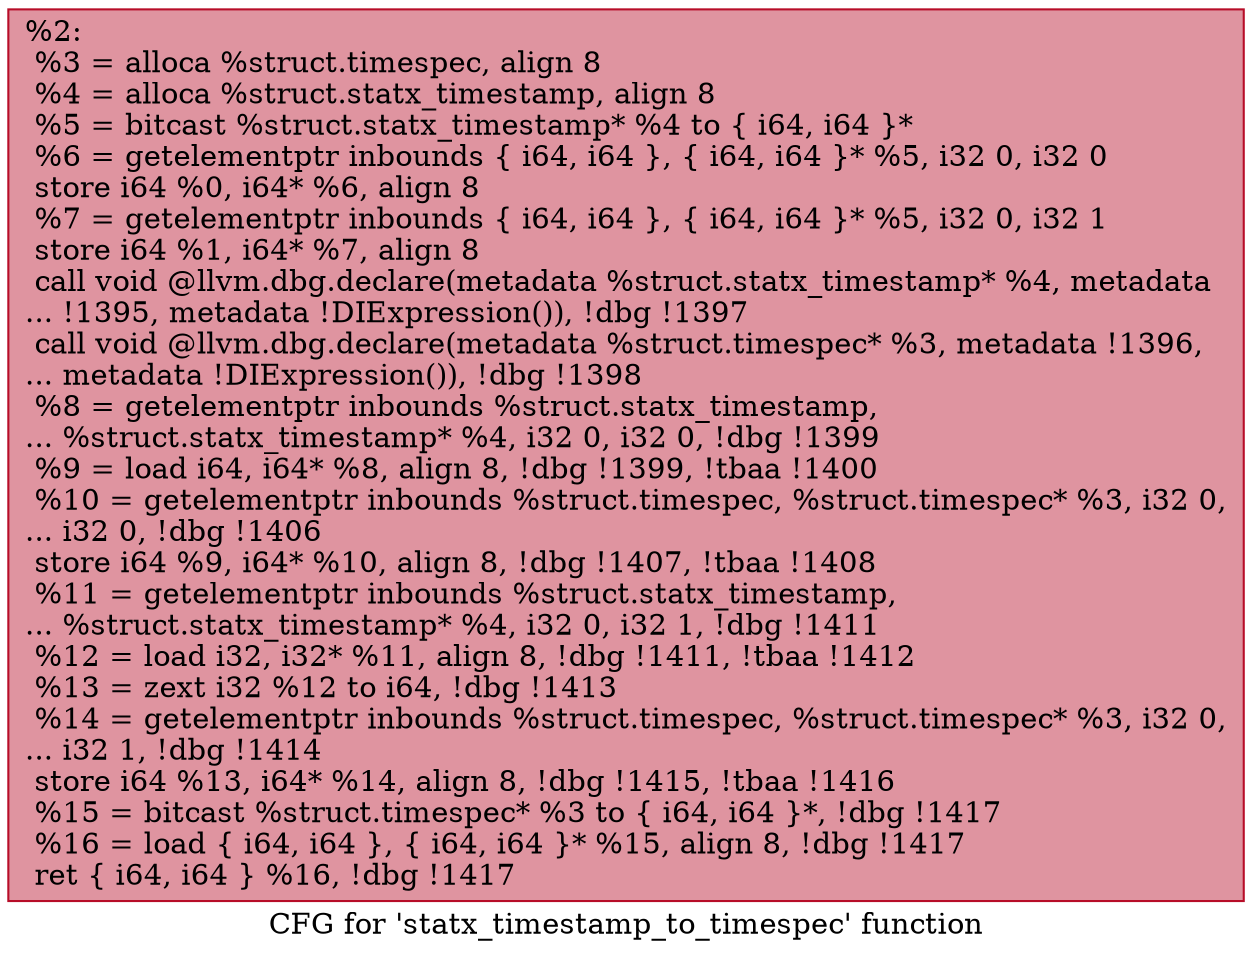 digraph "CFG for 'statx_timestamp_to_timespec' function" {
	label="CFG for 'statx_timestamp_to_timespec' function";

	Node0x15f6940 [shape=record,color="#b70d28ff", style=filled, fillcolor="#b70d2870",label="{%2:\l  %3 = alloca %struct.timespec, align 8\l  %4 = alloca %struct.statx_timestamp, align 8\l  %5 = bitcast %struct.statx_timestamp* %4 to \{ i64, i64 \}*\l  %6 = getelementptr inbounds \{ i64, i64 \}, \{ i64, i64 \}* %5, i32 0, i32 0\l  store i64 %0, i64* %6, align 8\l  %7 = getelementptr inbounds \{ i64, i64 \}, \{ i64, i64 \}* %5, i32 0, i32 1\l  store i64 %1, i64* %7, align 8\l  call void @llvm.dbg.declare(metadata %struct.statx_timestamp* %4, metadata\l... !1395, metadata !DIExpression()), !dbg !1397\l  call void @llvm.dbg.declare(metadata %struct.timespec* %3, metadata !1396,\l... metadata !DIExpression()), !dbg !1398\l  %8 = getelementptr inbounds %struct.statx_timestamp,\l... %struct.statx_timestamp* %4, i32 0, i32 0, !dbg !1399\l  %9 = load i64, i64* %8, align 8, !dbg !1399, !tbaa !1400\l  %10 = getelementptr inbounds %struct.timespec, %struct.timespec* %3, i32 0,\l... i32 0, !dbg !1406\l  store i64 %9, i64* %10, align 8, !dbg !1407, !tbaa !1408\l  %11 = getelementptr inbounds %struct.statx_timestamp,\l... %struct.statx_timestamp* %4, i32 0, i32 1, !dbg !1411\l  %12 = load i32, i32* %11, align 8, !dbg !1411, !tbaa !1412\l  %13 = zext i32 %12 to i64, !dbg !1413\l  %14 = getelementptr inbounds %struct.timespec, %struct.timespec* %3, i32 0,\l... i32 1, !dbg !1414\l  store i64 %13, i64* %14, align 8, !dbg !1415, !tbaa !1416\l  %15 = bitcast %struct.timespec* %3 to \{ i64, i64 \}*, !dbg !1417\l  %16 = load \{ i64, i64 \}, \{ i64, i64 \}* %15, align 8, !dbg !1417\l  ret \{ i64, i64 \} %16, !dbg !1417\l}"];
}
